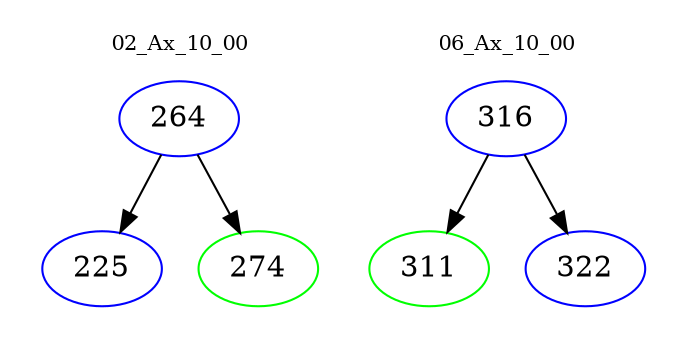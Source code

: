 digraph{
subgraph cluster_0 {
color = white
label = "02_Ax_10_00";
fontsize=10;
T0_264 [label="264", color="blue"]
T0_264 -> T0_225 [color="black"]
T0_225 [label="225", color="blue"]
T0_264 -> T0_274 [color="black"]
T0_274 [label="274", color="green"]
}
subgraph cluster_1 {
color = white
label = "06_Ax_10_00";
fontsize=10;
T1_316 [label="316", color="blue"]
T1_316 -> T1_311 [color="black"]
T1_311 [label="311", color="green"]
T1_316 -> T1_322 [color="black"]
T1_322 [label="322", color="blue"]
}
}
